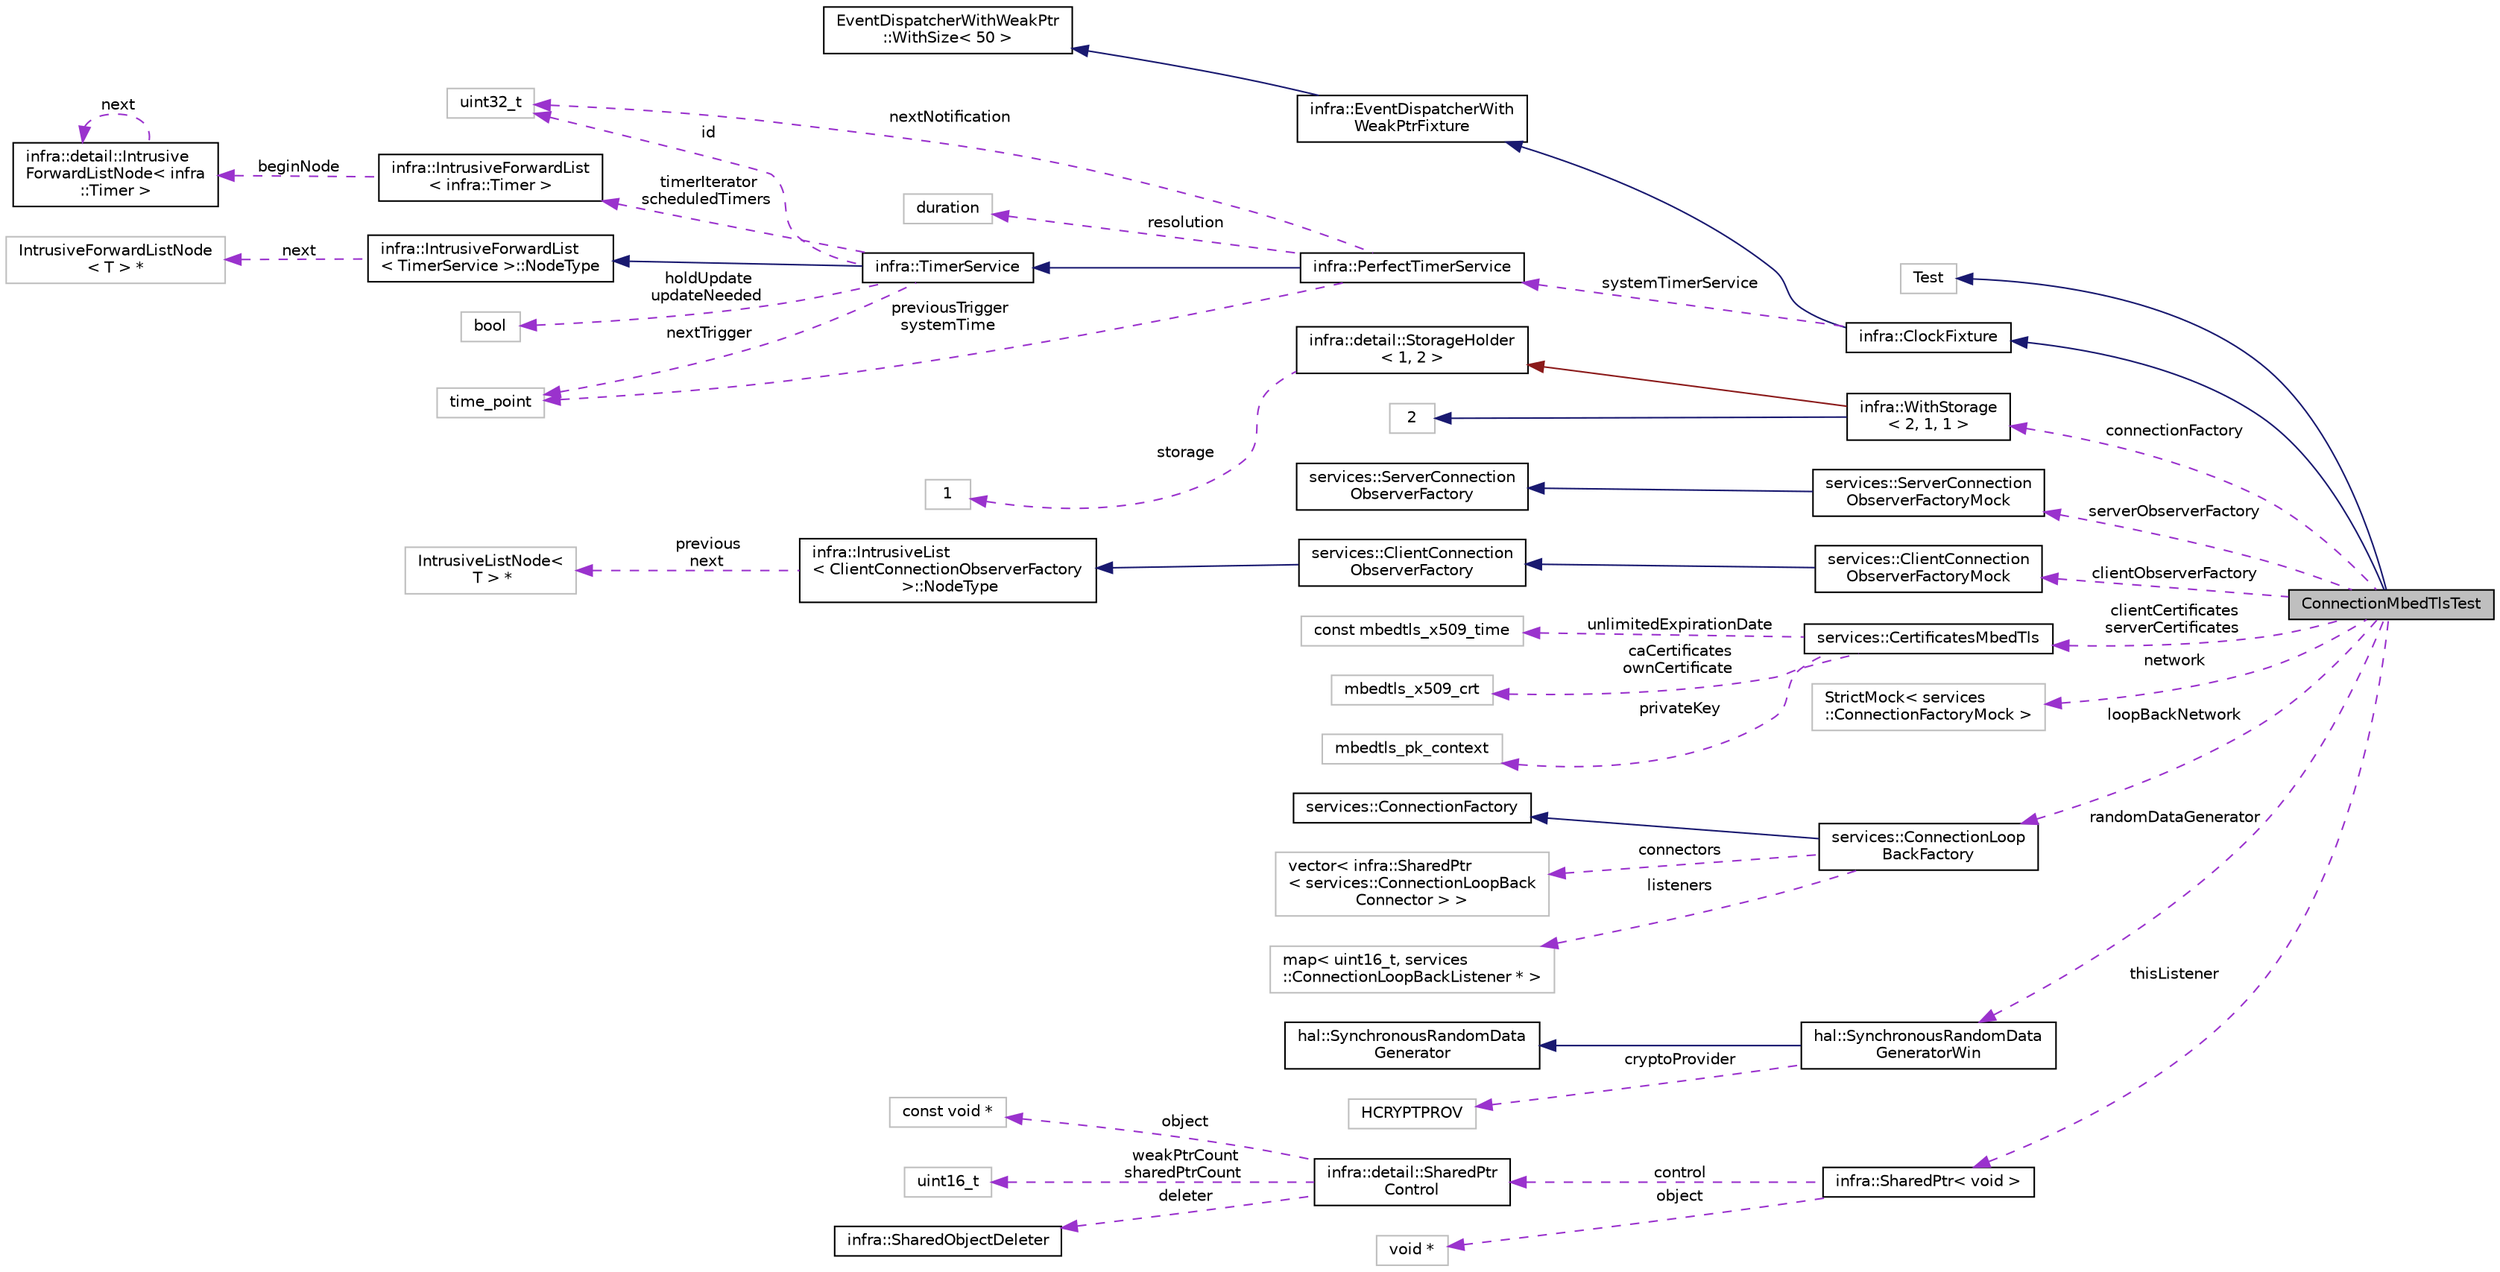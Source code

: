digraph "ConnectionMbedTlsTest"
{
 // INTERACTIVE_SVG=YES
  edge [fontname="Helvetica",fontsize="10",labelfontname="Helvetica",labelfontsize="10"];
  node [fontname="Helvetica",fontsize="10",shape=record];
  rankdir="LR";
  Node5 [label="ConnectionMbedTlsTest",height=0.2,width=0.4,color="black", fillcolor="grey75", style="filled", fontcolor="black"];
  Node6 -> Node5 [dir="back",color="midnightblue",fontsize="10",style="solid",fontname="Helvetica"];
  Node6 [label="Test",height=0.2,width=0.4,color="grey75", fillcolor="white", style="filled"];
  Node7 -> Node5 [dir="back",color="midnightblue",fontsize="10",style="solid",fontname="Helvetica"];
  Node7 [label="infra::ClockFixture",height=0.2,width=0.4,color="black", fillcolor="white", style="filled",URL="$d1/d73/classinfra_1_1_clock_fixture.html"];
  Node8 -> Node7 [dir="back",color="midnightblue",fontsize="10",style="solid",fontname="Helvetica"];
  Node8 [label="infra::EventDispatcherWith\lWeakPtrFixture",height=0.2,width=0.4,color="black", fillcolor="white", style="filled",URL="$d5/d37/classinfra_1_1_event_dispatcher_with_weak_ptr_fixture.html"];
  Node9 -> Node8 [dir="back",color="midnightblue",fontsize="10",style="solid",fontname="Helvetica"];
  Node9 [label="EventDispatcherWithWeakPtr\l::WithSize\< 50 \>",height=0.2,width=0.4,color="black", fillcolor="white", style="filled",URL="$db/da8/classinfra_1_1_event_dispatcher_with_weak_ptr_1_1_with_size.html"];
  Node10 -> Node7 [dir="back",color="darkorchid3",fontsize="10",style="dashed",label=" systemTimerService" ,fontname="Helvetica"];
  Node10 [label="infra::PerfectTimerService",height=0.2,width=0.4,color="black", fillcolor="white", style="filled",URL="$d6/d35/classinfra_1_1_perfect_timer_service.html"];
  Node11 -> Node10 [dir="back",color="midnightblue",fontsize="10",style="solid",fontname="Helvetica"];
  Node11 [label="infra::TimerService",height=0.2,width=0.4,color="black", fillcolor="white", style="filled",URL="$da/def/classinfra_1_1_timer_service.html"];
  Node12 -> Node11 [dir="back",color="midnightblue",fontsize="10",style="solid",fontname="Helvetica"];
  Node12 [label="infra::IntrusiveForwardList\l\< TimerService \>::NodeType",height=0.2,width=0.4,color="black", fillcolor="white", style="filled",URL="$d7/d4a/classinfra_1_1detail_1_1_intrusive_forward_list_node.html"];
  Node13 -> Node12 [dir="back",color="darkorchid3",fontsize="10",style="dashed",label=" next" ,fontname="Helvetica"];
  Node13 [label="IntrusiveForwardListNode\l\< T \> *",height=0.2,width=0.4,color="grey75", fillcolor="white", style="filled"];
  Node14 -> Node11 [dir="back",color="darkorchid3",fontsize="10",style="dashed",label=" nextTrigger" ,fontname="Helvetica"];
  Node14 [label="time_point",height=0.2,width=0.4,color="grey75", fillcolor="white", style="filled"];
  Node15 -> Node11 [dir="back",color="darkorchid3",fontsize="10",style="dashed",label=" timerIterator\nscheduledTimers" ,fontname="Helvetica"];
  Node15 [label="infra::IntrusiveForwardList\l\< infra::Timer \>",height=0.2,width=0.4,color="black", fillcolor="white", style="filled",URL="$d3/d66/classinfra_1_1_intrusive_forward_list.html"];
  Node16 -> Node15 [dir="back",color="darkorchid3",fontsize="10",style="dashed",label=" beginNode" ,fontname="Helvetica"];
  Node16 [label="infra::detail::Intrusive\lForwardListNode\< infra\l::Timer \>",height=0.2,width=0.4,color="black", fillcolor="white", style="filled",URL="$d7/d4a/classinfra_1_1detail_1_1_intrusive_forward_list_node.html"];
  Node16 -> Node16 [dir="back",color="darkorchid3",fontsize="10",style="dashed",label=" next" ,fontname="Helvetica"];
  Node17 -> Node11 [dir="back",color="darkorchid3",fontsize="10",style="dashed",label=" id" ,fontname="Helvetica"];
  Node17 [label="uint32_t",height=0.2,width=0.4,color="grey75", fillcolor="white", style="filled"];
  Node18 -> Node11 [dir="back",color="darkorchid3",fontsize="10",style="dashed",label=" holdUpdate\nupdateNeeded" ,fontname="Helvetica"];
  Node18 [label="bool",height=0.2,width=0.4,color="grey75", fillcolor="white", style="filled"];
  Node19 -> Node10 [dir="back",color="darkorchid3",fontsize="10",style="dashed",label=" resolution" ,fontname="Helvetica"];
  Node19 [label="duration",height=0.2,width=0.4,color="grey75", fillcolor="white", style="filled"];
  Node14 -> Node10 [dir="back",color="darkorchid3",fontsize="10",style="dashed",label=" previousTrigger\nsystemTime" ,fontname="Helvetica"];
  Node17 -> Node10 [dir="back",color="darkorchid3",fontsize="10",style="dashed",label=" nextNotification" ,fontname="Helvetica"];
  Node20 -> Node5 [dir="back",color="darkorchid3",fontsize="10",style="dashed",label=" connectionFactory" ,fontname="Helvetica"];
  Node20 [label="infra::WithStorage\l\< 2, 1, 1 \>",height=0.2,width=0.4,color="black", fillcolor="white", style="filled",URL="$d2/d40/classinfra_1_1_with_storage.html"];
  Node21 -> Node20 [dir="back",color="firebrick4",fontsize="10",style="solid",fontname="Helvetica"];
  Node21 [label="infra::detail::StorageHolder\l\< 1, 2 \>",height=0.2,width=0.4,color="black", fillcolor="white", style="filled",URL="$d9/d00/classinfra_1_1detail_1_1_storage_holder.html"];
  Node22 -> Node21 [dir="back",color="darkorchid3",fontsize="10",style="dashed",label=" storage" ,fontname="Helvetica"];
  Node22 [label="1",height=0.2,width=0.4,color="grey75", fillcolor="white", style="filled"];
  Node23 -> Node20 [dir="back",color="midnightblue",fontsize="10",style="solid",fontname="Helvetica"];
  Node23 [label="2",height=0.2,width=0.4,color="grey75", fillcolor="white", style="filled"];
  Node24 -> Node5 [dir="back",color="darkorchid3",fontsize="10",style="dashed",label=" serverObserverFactory" ,fontname="Helvetica"];
  Node24 [label="services::ServerConnection\lObserverFactoryMock",height=0.2,width=0.4,color="black", fillcolor="white", style="filled",URL="$da/d7e/classservices_1_1_server_connection_observer_factory_mock.html"];
  Node25 -> Node24 [dir="back",color="midnightblue",fontsize="10",style="solid",fontname="Helvetica"];
  Node25 [label="services::ServerConnection\lObserverFactory",height=0.2,width=0.4,color="black", fillcolor="white", style="filled",URL="$d8/d79/classservices_1_1_server_connection_observer_factory.html"];
  Node26 -> Node5 [dir="back",color="darkorchid3",fontsize="10",style="dashed",label=" clientObserverFactory" ,fontname="Helvetica"];
  Node26 [label="services::ClientConnection\lObserverFactoryMock",height=0.2,width=0.4,color="black", fillcolor="white", style="filled",URL="$d5/dc3/classservices_1_1_client_connection_observer_factory_mock.html"];
  Node27 -> Node26 [dir="back",color="midnightblue",fontsize="10",style="solid",fontname="Helvetica"];
  Node27 [label="services::ClientConnection\lObserverFactory",height=0.2,width=0.4,color="black", fillcolor="white", style="filled",URL="$dc/d43/classservices_1_1_client_connection_observer_factory.html"];
  Node28 -> Node27 [dir="back",color="midnightblue",fontsize="10",style="solid",fontname="Helvetica"];
  Node28 [label="infra::IntrusiveList\l\< ClientConnectionObserverFactory\l \>::NodeType",height=0.2,width=0.4,color="black", fillcolor="white", style="filled",URL="$d7/da5/classinfra_1_1detail_1_1_intrusive_list_node.html"];
  Node29 -> Node28 [dir="back",color="darkorchid3",fontsize="10",style="dashed",label=" previous\nnext" ,fontname="Helvetica"];
  Node29 [label="IntrusiveListNode\<\l T \> *",height=0.2,width=0.4,color="grey75", fillcolor="white", style="filled"];
  Node30 -> Node5 [dir="back",color="darkorchid3",fontsize="10",style="dashed",label=" clientCertificates\nserverCertificates" ,fontname="Helvetica"];
  Node30 [label="services::CertificatesMbedTls",height=0.2,width=0.4,color="black", fillcolor="white", style="filled",URL="$df/d23/classservices_1_1_certificates_mbed_tls.html"];
  Node31 -> Node30 [dir="back",color="darkorchid3",fontsize="10",style="dashed",label=" unlimitedExpirationDate" ,fontname="Helvetica"];
  Node31 [label="const mbedtls_x509_time",height=0.2,width=0.4,color="grey75", fillcolor="white", style="filled"];
  Node32 -> Node30 [dir="back",color="darkorchid3",fontsize="10",style="dashed",label=" caCertificates\nownCertificate" ,fontname="Helvetica"];
  Node32 [label="mbedtls_x509_crt",height=0.2,width=0.4,color="grey75", fillcolor="white", style="filled"];
  Node33 -> Node30 [dir="back",color="darkorchid3",fontsize="10",style="dashed",label=" privateKey" ,fontname="Helvetica"];
  Node33 [label="mbedtls_pk_context",height=0.2,width=0.4,color="grey75", fillcolor="white", style="filled"];
  Node34 -> Node5 [dir="back",color="darkorchid3",fontsize="10",style="dashed",label=" network" ,fontname="Helvetica"];
  Node34 [label="StrictMock\< services\l::ConnectionFactoryMock \>",height=0.2,width=0.4,color="grey75", fillcolor="white", style="filled"];
  Node35 -> Node5 [dir="back",color="darkorchid3",fontsize="10",style="dashed",label=" loopBackNetwork" ,fontname="Helvetica"];
  Node35 [label="services::ConnectionLoop\lBackFactory",height=0.2,width=0.4,color="black", fillcolor="white", style="filled",URL="$d7/d52/classservices_1_1_connection_loop_back_factory.html"];
  Node36 -> Node35 [dir="back",color="midnightblue",fontsize="10",style="solid",fontname="Helvetica"];
  Node36 [label="services::ConnectionFactory",height=0.2,width=0.4,color="black", fillcolor="white", style="filled",URL="$db/db4/classservices_1_1_connection_factory.html"];
  Node37 -> Node35 [dir="back",color="darkorchid3",fontsize="10",style="dashed",label=" connectors" ,fontname="Helvetica"];
  Node37 [label="vector\< infra::SharedPtr\l\< services::ConnectionLoopBack\lConnector \> \>",height=0.2,width=0.4,color="grey75", fillcolor="white", style="filled"];
  Node38 -> Node35 [dir="back",color="darkorchid3",fontsize="10",style="dashed",label=" listeners" ,fontname="Helvetica"];
  Node38 [label="map\< uint16_t, services\l::ConnectionLoopBackListener * \>",height=0.2,width=0.4,color="grey75", fillcolor="white", style="filled"];
  Node39 -> Node5 [dir="back",color="darkorchid3",fontsize="10",style="dashed",label=" randomDataGenerator" ,fontname="Helvetica"];
  Node39 [label="hal::SynchronousRandomData\lGeneratorWin",height=0.2,width=0.4,color="black", fillcolor="white", style="filled",URL="$d6/d4e/classhal_1_1_synchronous_random_data_generator_win.html"];
  Node40 -> Node39 [dir="back",color="midnightblue",fontsize="10",style="solid",fontname="Helvetica"];
  Node40 [label="hal::SynchronousRandomData\lGenerator",height=0.2,width=0.4,color="black", fillcolor="white", style="filled",URL="$de/d1a/classhal_1_1_synchronous_random_data_generator.html"];
  Node41 -> Node39 [dir="back",color="darkorchid3",fontsize="10",style="dashed",label=" cryptoProvider" ,fontname="Helvetica"];
  Node41 [label="HCRYPTPROV",height=0.2,width=0.4,color="grey75", fillcolor="white", style="filled"];
  Node42 -> Node5 [dir="back",color="darkorchid3",fontsize="10",style="dashed",label=" thisListener" ,fontname="Helvetica"];
  Node42 [label="infra::SharedPtr\< void \>",height=0.2,width=0.4,color="black", fillcolor="white", style="filled",URL="$d1/d17/classinfra_1_1_shared_ptr.html"];
  Node43 -> Node42 [dir="back",color="darkorchid3",fontsize="10",style="dashed",label=" control" ,fontname="Helvetica"];
  Node43 [label="infra::detail::SharedPtr\lControl",height=0.2,width=0.4,color="black", fillcolor="white", style="filled",URL="$dd/d9a/classinfra_1_1detail_1_1_shared_ptr_control.html"];
  Node44 -> Node43 [dir="back",color="darkorchid3",fontsize="10",style="dashed",label=" object" ,fontname="Helvetica"];
  Node44 [label="const void *",height=0.2,width=0.4,color="grey75", fillcolor="white", style="filled"];
  Node45 -> Node43 [dir="back",color="darkorchid3",fontsize="10",style="dashed",label=" weakPtrCount\nsharedPtrCount" ,fontname="Helvetica"];
  Node45 [label="uint16_t",height=0.2,width=0.4,color="grey75", fillcolor="white", style="filled"];
  Node46 -> Node43 [dir="back",color="darkorchid3",fontsize="10",style="dashed",label=" deleter" ,fontname="Helvetica"];
  Node46 [label="infra::SharedObjectDeleter",height=0.2,width=0.4,color="black", fillcolor="white", style="filled",URL="$da/dcd/classinfra_1_1_shared_object_deleter.html"];
  Node47 -> Node42 [dir="back",color="darkorchid3",fontsize="10",style="dashed",label=" object" ,fontname="Helvetica"];
  Node47 [label="void *",height=0.2,width=0.4,color="grey75", fillcolor="white", style="filled"];
}
